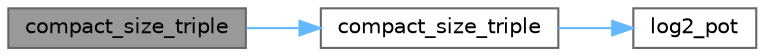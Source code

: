 digraph "compact_size_triple"
{
 // LATEX_PDF_SIZE
  bgcolor="transparent";
  edge [fontname=Helvetica,fontsize=10,labelfontname=Helvetica,labelfontsize=10];
  node [fontname=Helvetica,fontsize=10,shape=box,height=0.2,width=0.4];
  rankdir="LR";
  Node1 [id="Node000001",label="compact_size_triple",height=0.2,width=0.4,color="gray40", fillcolor="grey60", style="filled", fontcolor="black",tooltip=" "];
  Node1 -> Node2 [id="edge1_Node000001_Node000002",color="steelblue1",style="solid",tooltip=" "];
  Node2 [id="Node000002",label="compact_size_triple",height=0.2,width=0.4,color="grey40", fillcolor="white", style="filled",URL="$benchmark-blocking-sizes_8cpp.html#a06ea40e359ccd57825c2ccf61f086843",tooltip=" "];
  Node2 -> Node3 [id="edge2_Node000002_Node000003",color="steelblue1",style="solid",tooltip=" "];
  Node3 [id="Node000003",label="log2_pot",height=0.2,width=0.4,color="grey40", fillcolor="white", style="filled",URL="$benchmark-blocking-sizes_8cpp.html#afbedf6ed54bf4e5d85ac53e224d6283f",tooltip=" "];
}
